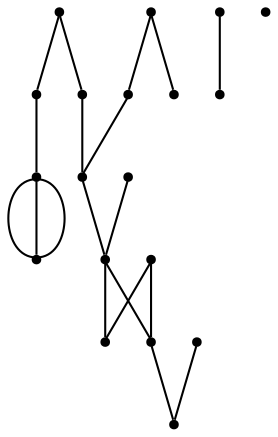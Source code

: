 graph {
  node [shape=point,comment="{\"directed\":false,\"doi\":\"10.1007/978-3-031-49272-3_5\",\"figure\":\"2 (1)\"}"]

  v0 [pos="742.9141668187788,1592.001921691153"]
  v1 [pos="639.8311100655429,1592.001921691153"]
  v2 [pos="619.2111666818084,1839.3976408503927"]
  v3 [pos="701.6794625073521,1612.6175427550074"]
  v4 [pos="619.2111666818084,1653.8527273162952"]
  v5 [pos="701.6794625073521,1756.9323587388872"]
  v6 [pos="722.2984202706123,1633.2330366435847"]
  v7 [pos="763.5299769553629,1756.9323587388872"]
  v8 [pos="433.6649250221014,1530.152260643502"]
  v9 [pos="516.1322352271707,1550.7667371298653"]
  v10 [pos="495.51226004922734,1798.1624562891047"]
  v11 [pos="433.6649250221014,1756.9323587388872"]
  v12 [pos="355.3190981101217,1583.7528245394121"]
  v13 [pos="392.42917150178266,1571.3822310184426"]
  v14 [pos="330.5818364746567,1860.0122445120328"]
  v15 [pos="319.3091997272609,1820.7157198696698"]
  v16 [pos="309.9618930909222,1674.4682212048726"]
  v17 [pos="268.7303085862388,1633.2330366435847"]
  v18 [pos="248.1145222953113,1736.3168648503097"]

  v0 -- v1 [id="-1",pos="742.9141668187788,1592.001921691153 691.3684416065928,1540.4619788045804 691.3684416065928,1540.4619788045804 691.3684416065928,1540.4619788045804 639.8311100655429,1592.001921691153 639.8311100655429,1592.001921691153 639.8311100655429,1592.001921691153"]
  v18 -- v4 [id="-2",pos="248.1145222953113,1736.3168648503097 309.9660342866248,1612.6183058066679 309.9660342866248,1612.6183058066679 309.9660342866248,1612.6183058066679 392.4291794503349,1653.8494207590995 392.4291794503349,1653.8494207590995 392.4291794503349,1653.8494207590995 619.2111666818084,1653.8527273162952 619.2111666818084,1653.8527273162952 619.2111666818084,1653.8527273162952"]
  v17 -- v3 [id="-3",pos="268.7303085862388,1633.2330366435847 392.4291794503349,1695.084859670941 392.4291794503349,1695.084859670941 392.4291794503349,1695.084859670941 619.2111666818084,1695.084859670941 619.2111666818084,1695.084859670941 619.2111666818084,1695.084859670941 701.6794625073521,1612.6175427550074 701.6794625073521,1612.6175427550074 701.6794625073521,1612.6175427550074"]
  v18 -- v9 [id="-4",pos="248.1145222953113,1736.3168648503097 413.0491228340694,1818.778077352959 413.0491228340694,1818.778077352959 413.0491228340694,1818.778077352959 516.1322431757229,1818.778077352959 516.1322431757229,1818.778077352959 516.1322431757229,1818.778077352959 516.1322352271707,1550.7667371298653 516.1322352271707,1550.7667371298653 516.1322352271707,1550.7667371298653"]
  v15 -- v5 [id="-5",pos="319.3091997272609,1820.7157198696698 392.42921124454375,1674.4692386070867 392.42921124454375,1674.4692386070867 392.42921124454375,1674.4692386070867 619.2153635173764,1674.4692386070867 619.2153635173764,1674.4692386070867 619.2153635173764,1674.4692386070867 701.6794625073521,1756.9323587388872 701.6794625073521,1756.9323587388872 701.6794625073521,1756.9323587388872"]
  v1 -- v2 [id="-6",pos="639.8311100655429,1592.001921691153 732.6000618797611,1684.774887159309 732.6000618797611,1684.774887159309 732.6000618797611,1684.774887159309 619.2152999289588,1798.166525897961 619.2152999289588,1798.166525897961 619.2152999289588,1798.166525897961 619.2111666818084,1839.3976408503927 619.2111666818084,1839.3976408503927 619.2111666818084,1839.3976408503927"]
  v16 -- v0 [id="-7",pos="309.9618930909222,1674.4682212048726 392.43337628590297,1715.6961567753851 392.43337628590297,1715.6961567753851 392.43337628590297,1715.6961567753851 619.2153635173764,1715.6961567753851 619.2153635173764,1715.6961567753851 619.2153635173764,1715.6961567753851 742.9141668187788,1592.001921691153 742.9141668187788,1592.001921691153 742.9141668187788,1592.001921691153"]
  v16 -- v12 [id="-8",pos="309.9618930909222,1674.4682212048726 355.3190981101217,1583.7528245394121 355.3190981101217,1583.7528245394121 355.3190981101217,1583.7528245394121"]
  v15 -- v11 [id="-9",pos="319.3091997272609,1820.7157198696698 385.28222283159675,1853.7039692589215 385.28222283159675,1853.7039692589215 385.28222283159675,1853.7039692589215 433.6649250221014,1756.9323587388872 433.6649250221014,1756.9323587388872 433.6649250221014,1756.9323587388872"]
  v13 -- v2 [id="-10",pos="392.42917150178266,1571.3822310184426 289.34609090289024,1777.5468352252506 289.34609090289024,1777.5468352252506 289.34609090289024,1777.5468352252506 413.04495779271025,1839.3976408503927 413.04495779271025,1839.3976408503927 413.04495779271025,1839.3976408503927 619.2111666818084,1839.3976408503927 619.2111666818084,1839.3976408503927 619.2111666818084,1839.3976408503927"]
  v12 -- v10 [id="-11",pos="355.3190981101217,1583.7528245394121 413.0491228340694,1612.614490548365 413.0491228340694,1612.614490548365 413.0491228340694,1612.614490548365 495.5164330391388,1612.614490548365 495.5164330391388,1612.614490548365 495.5164330391388,1612.614490548365 495.51226004922734,1798.1624562891047 495.51226004922734,1798.1624562891047 495.51226004922734,1798.1624562891047"]
  v11 -- v1 [id="-12",pos="433.6649250221014,1756.9323587388872 433.6649329706536,1633.2298572616658 433.6649329706536,1633.2298572616658 433.6649329706536,1633.2298572616658 598.5995533807923,1633.2298572616658 598.5995533807923,1633.2298572616658 598.5995533807923,1633.2298572616658 639.8311100655429,1592.001921691153 639.8311100655429,1592.001921691153 639.8311100655429,1592.001921691153"]
  v8 -- v10 [id="-13",pos="433.6649250221014,1530.152260643502 330.58184442320896,1736.3155930975422 330.58184442320896,1736.3155930975422 330.58184442320896,1736.3155930975422 454.2807113130289,1798.1663987226843 454.2807113130289,1798.1663987226843 454.2807113130289,1798.1663987226843 495.51226004922734,1798.1624562891047 495.51226004922734,1798.1624562891047 495.51226004922734,1798.1624562891047"]
  v10 -- v8 [id="-16",pos="495.51226004922734,1798.1624562891047 557.3679331076239,1798.1625834643814 557.3679331076239,1798.1625834643814 557.3679331076239,1798.1625834643814 557.3679331076239,1530.1481910346456 557.3679331076239,1530.1481910346456 557.3679331076239,1530.1481910346456 433.6649250221014,1530.152260643502 433.6649250221014,1530.152260643502 433.6649250221014,1530.152260643502"]
  v9 -- v3 [id="-17",pos="516.1322352271707,1550.7667371298653 639.8269132299748,1550.7677545320794 639.8269132299748,1550.7677545320794 639.8269132299748,1550.7677545320794 701.6794625073521,1612.6175427550074 701.6794625073521,1612.6175427550074 701.6794625073521,1612.6175427550074"]
  v2 -- v9 [id="-18",pos="619.2111666818084,1839.3976408503927 536.7438564767391,1818.778077352959 536.7438564767391,1818.778077352959 536.7438564767391,1818.778077352959 536.7438564767391,1571.3832484206566 536.7438564767391,1571.3832484206566 536.7438564767391,1571.3832484206566 516.1322352271707,1550.7667371298653 516.1322352271707,1550.7667371298653 516.1322352271707,1550.7667371298653"]
  v2 -- v4 [id="-20",pos="619.2111666818084,1839.3976408503927 593.7696315261303,1798.6040088500145 593.7696315261303,1798.6040088500145 593.7696315261303,1798.6040088500145 678.8707104038292,1713.5082333140115 678.8707104038292,1713.5082333140115 678.8707104038292,1713.5082333140115 619.2111666818084,1653.8527273162952 619.2111666818084,1653.8527273162952 619.2111666818084,1653.8527273162952"]
  v8 -- v10 [id="-21",pos="433.6649250221014,1530.152260643502 474.90071828518114,1571.3873180295132 474.90071828518114,1571.3873180295132 474.90071828518114,1571.3873180295132 474.90071828518114,1777.5510320093836 474.90071828518114,1777.5510320093836 474.90071828518114,1777.5510320093836 495.51226004922734,1798.1624562891047 495.51226004922734,1798.1624562891047 495.51226004922734,1798.1624562891047"]
  v6 -- v14 [id="-22",pos="722.2984202706123,1633.2330366435847 619.2111666818084,1736.3158474480956 619.2111666818084,1736.3158474480956 619.2111666818084,1736.3158474480956 392.4291794503349,1736.3158474480956 392.4291794503349,1736.3158474480956 392.4291794503349,1736.3158474480956 330.5818364746567,1860.0122445120328 330.5818364746567,1860.0122445120328 330.5818364746567,1860.0122445120328"]
}